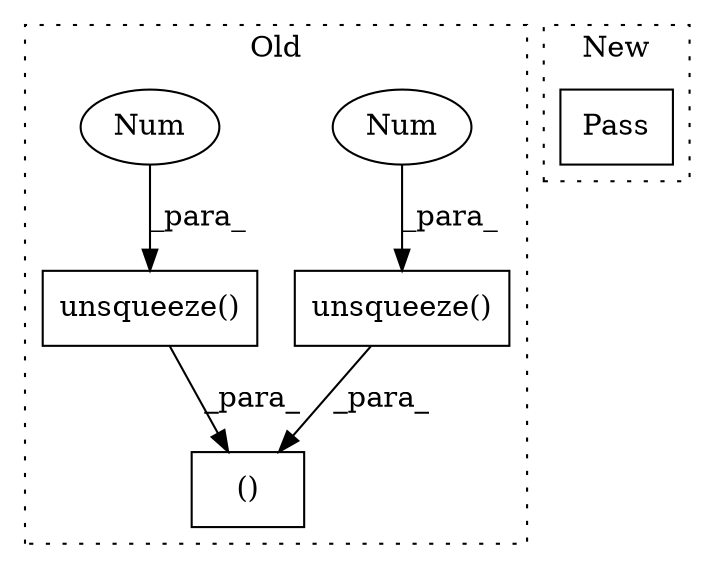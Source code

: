 digraph G {
subgraph cluster0 {
1 [label="unsqueeze()" a="75" s="1580,1602" l="21,1" shape="box"];
3 [label="()" a="54" s="1603" l="20" shape="box"];
4 [label="Num" a="76" s="1601" l="1" shape="ellipse"];
5 [label="unsqueeze()" a="75" s="1604,1622" l="17,1" shape="box"];
6 [label="Num" a="76" s="1621" l="1" shape="ellipse"];
label = "Old";
style="dotted";
}
subgraph cluster1 {
2 [label="Pass" a="62" s="2348" l="4" shape="box"];
label = "New";
style="dotted";
}
1 -> 3 [label="_para_"];
4 -> 1 [label="_para_"];
5 -> 3 [label="_para_"];
6 -> 5 [label="_para_"];
}